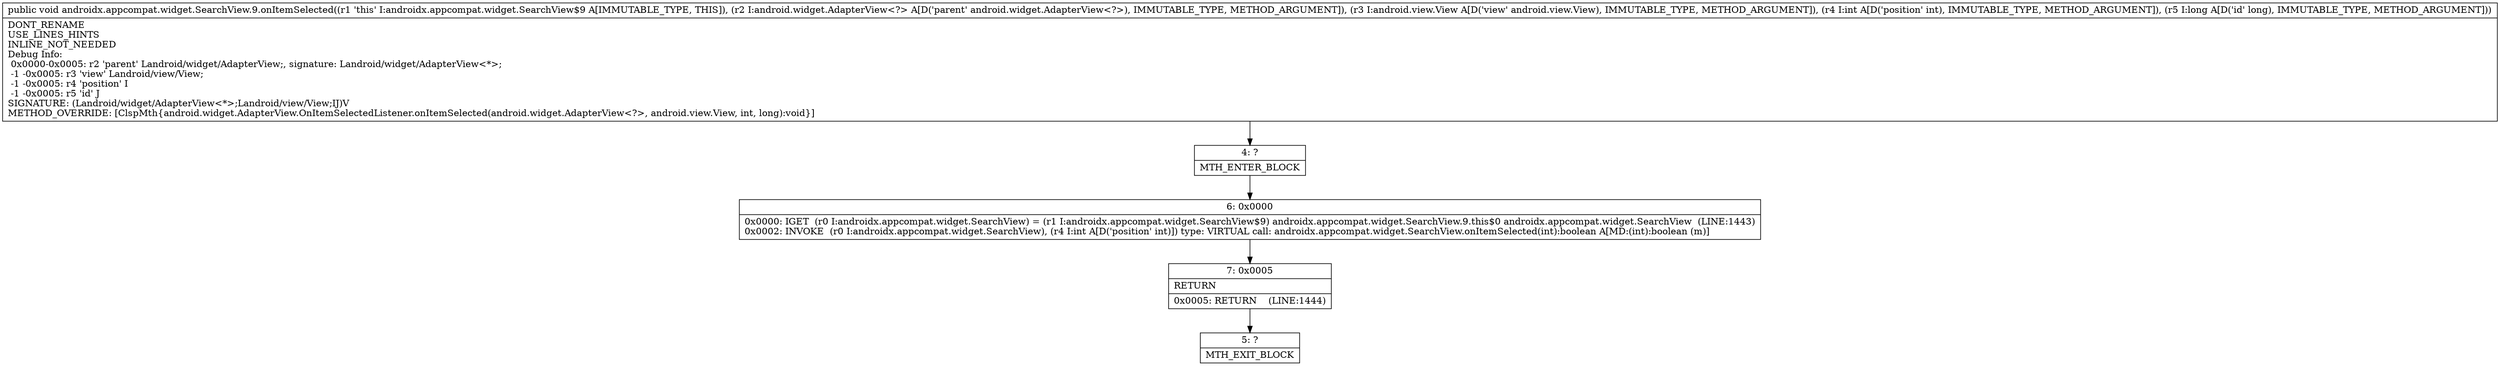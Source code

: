 digraph "CFG forandroidx.appcompat.widget.SearchView.9.onItemSelected(Landroid\/widget\/AdapterView;Landroid\/view\/View;IJ)V" {
Node_4 [shape=record,label="{4\:\ ?|MTH_ENTER_BLOCK\l}"];
Node_6 [shape=record,label="{6\:\ 0x0000|0x0000: IGET  (r0 I:androidx.appcompat.widget.SearchView) = (r1 I:androidx.appcompat.widget.SearchView$9) androidx.appcompat.widget.SearchView.9.this$0 androidx.appcompat.widget.SearchView  (LINE:1443)\l0x0002: INVOKE  (r0 I:androidx.appcompat.widget.SearchView), (r4 I:int A[D('position' int)]) type: VIRTUAL call: androidx.appcompat.widget.SearchView.onItemSelected(int):boolean A[MD:(int):boolean (m)]\l}"];
Node_7 [shape=record,label="{7\:\ 0x0005|RETURN\l|0x0005: RETURN    (LINE:1444)\l}"];
Node_5 [shape=record,label="{5\:\ ?|MTH_EXIT_BLOCK\l}"];
MethodNode[shape=record,label="{public void androidx.appcompat.widget.SearchView.9.onItemSelected((r1 'this' I:androidx.appcompat.widget.SearchView$9 A[IMMUTABLE_TYPE, THIS]), (r2 I:android.widget.AdapterView\<?\> A[D('parent' android.widget.AdapterView\<?\>), IMMUTABLE_TYPE, METHOD_ARGUMENT]), (r3 I:android.view.View A[D('view' android.view.View), IMMUTABLE_TYPE, METHOD_ARGUMENT]), (r4 I:int A[D('position' int), IMMUTABLE_TYPE, METHOD_ARGUMENT]), (r5 I:long A[D('id' long), IMMUTABLE_TYPE, METHOD_ARGUMENT]))  | DONT_RENAME\lUSE_LINES_HINTS\lINLINE_NOT_NEEDED\lDebug Info:\l  0x0000\-0x0005: r2 'parent' Landroid\/widget\/AdapterView;, signature: Landroid\/widget\/AdapterView\<*\>;\l  \-1 \-0x0005: r3 'view' Landroid\/view\/View;\l  \-1 \-0x0005: r4 'position' I\l  \-1 \-0x0005: r5 'id' J\lSIGNATURE: (Landroid\/widget\/AdapterView\<*\>;Landroid\/view\/View;IJ)V\lMETHOD_OVERRIDE: [ClspMth\{android.widget.AdapterView.OnItemSelectedListener.onItemSelected(android.widget.AdapterView\<?\>, android.view.View, int, long):void\}]\l}"];
MethodNode -> Node_4;Node_4 -> Node_6;
Node_6 -> Node_7;
Node_7 -> Node_5;
}

